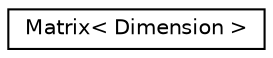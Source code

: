 digraph "Graphical Class Hierarchy"
{
  edge [fontname="Helvetica",fontsize="10",labelfontname="Helvetica",labelfontsize="10"];
  node [fontname="Helvetica",fontsize="10",shape=record];
  rankdir="LR";
  Node1 [label="Matrix\< Dimension \>",height=0.2,width=0.4,color="black", fillcolor="white", style="filled",URL="$class_matrix.html",tooltip="Szablon modelujacy pojecie macierzy. "];
}
